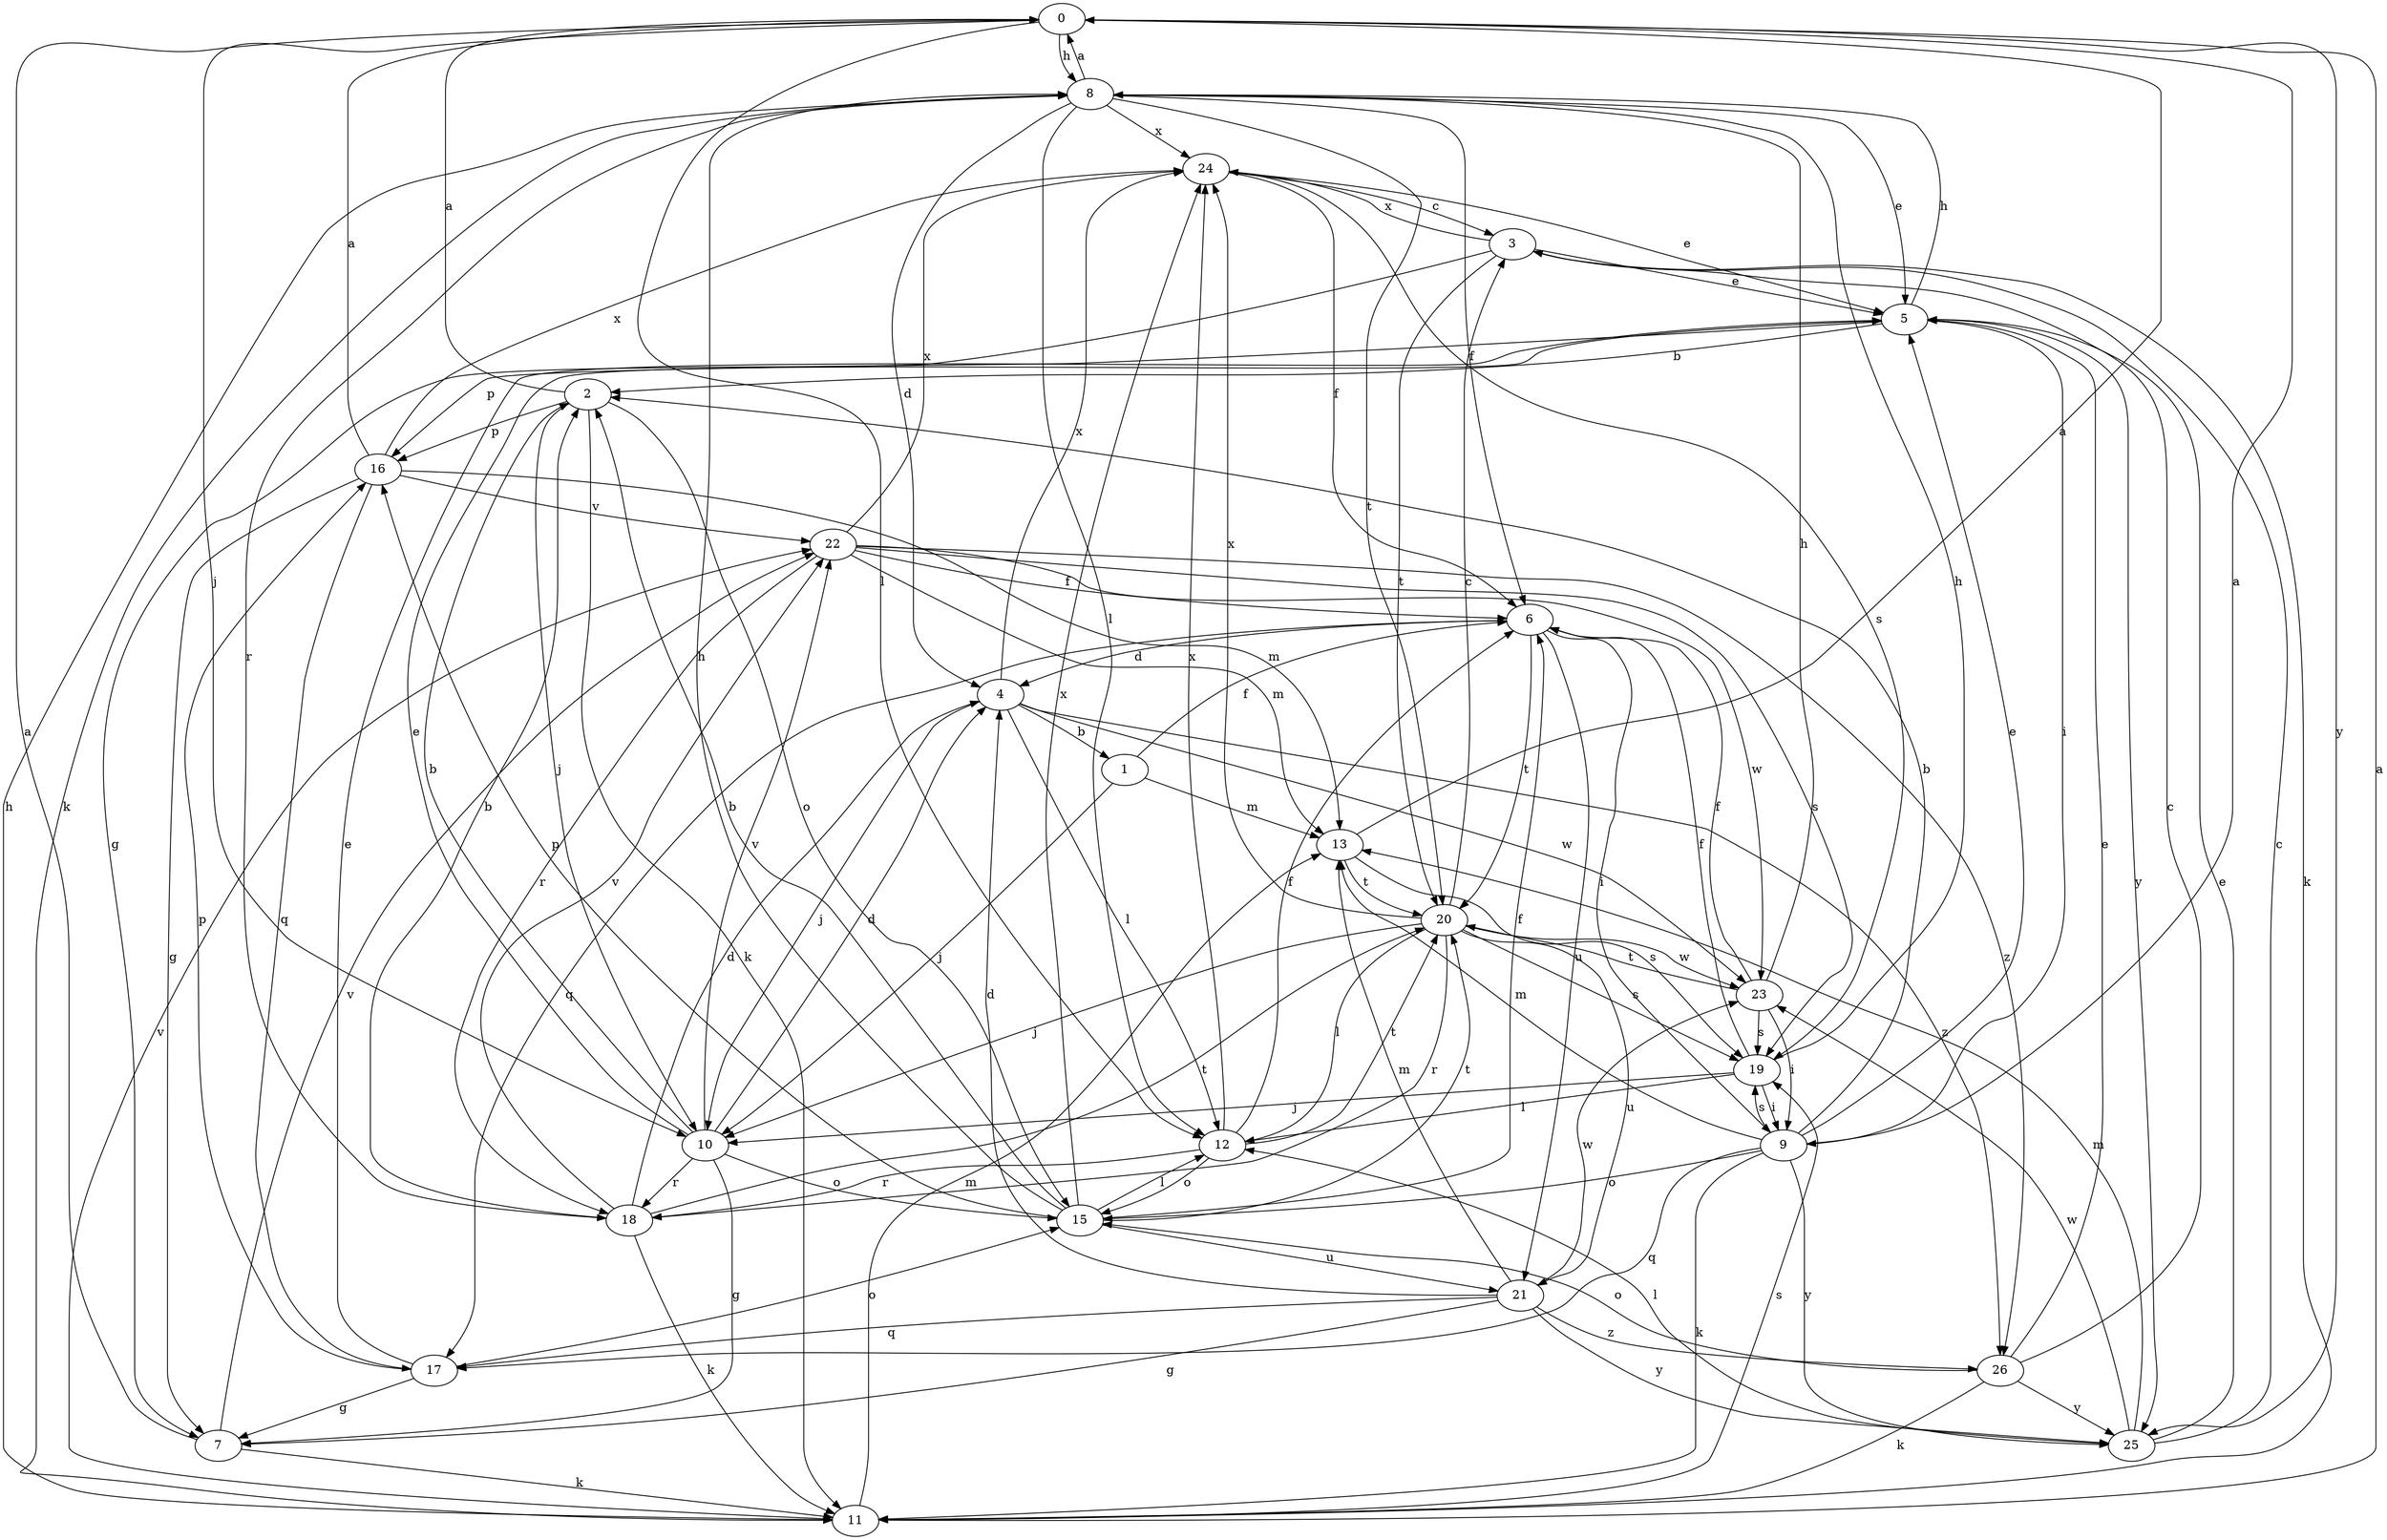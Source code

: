 strict digraph  {
0;
1;
2;
3;
4;
5;
6;
7;
8;
9;
10;
11;
12;
13;
15;
16;
17;
18;
19;
20;
21;
22;
23;
24;
25;
26;
0 -> 8  [label=h];
0 -> 10  [label=j];
0 -> 12  [label=l];
0 -> 25  [label=y];
1 -> 6  [label=f];
1 -> 10  [label=j];
1 -> 13  [label=m];
2 -> 0  [label=a];
2 -> 10  [label=j];
2 -> 11  [label=k];
2 -> 15  [label=o];
2 -> 16  [label=p];
3 -> 5  [label=e];
3 -> 7  [label=g];
3 -> 11  [label=k];
3 -> 20  [label=t];
3 -> 24  [label=x];
4 -> 1  [label=b];
4 -> 10  [label=j];
4 -> 12  [label=l];
4 -> 23  [label=w];
4 -> 24  [label=x];
4 -> 26  [label=z];
5 -> 2  [label=b];
5 -> 8  [label=h];
5 -> 9  [label=i];
5 -> 16  [label=p];
5 -> 25  [label=y];
6 -> 4  [label=d];
6 -> 9  [label=i];
6 -> 17  [label=q];
6 -> 20  [label=t];
6 -> 21  [label=u];
7 -> 0  [label=a];
7 -> 11  [label=k];
7 -> 22  [label=v];
8 -> 0  [label=a];
8 -> 4  [label=d];
8 -> 5  [label=e];
8 -> 6  [label=f];
8 -> 11  [label=k];
8 -> 12  [label=l];
8 -> 18  [label=r];
8 -> 20  [label=t];
8 -> 24  [label=x];
9 -> 0  [label=a];
9 -> 2  [label=b];
9 -> 5  [label=e];
9 -> 11  [label=k];
9 -> 13  [label=m];
9 -> 15  [label=o];
9 -> 17  [label=q];
9 -> 19  [label=s];
9 -> 25  [label=y];
10 -> 2  [label=b];
10 -> 4  [label=d];
10 -> 5  [label=e];
10 -> 7  [label=g];
10 -> 15  [label=o];
10 -> 18  [label=r];
10 -> 22  [label=v];
11 -> 0  [label=a];
11 -> 8  [label=h];
11 -> 13  [label=m];
11 -> 19  [label=s];
11 -> 22  [label=v];
12 -> 6  [label=f];
12 -> 15  [label=o];
12 -> 18  [label=r];
12 -> 20  [label=t];
12 -> 24  [label=x];
13 -> 0  [label=a];
13 -> 19  [label=s];
13 -> 20  [label=t];
15 -> 2  [label=b];
15 -> 6  [label=f];
15 -> 8  [label=h];
15 -> 12  [label=l];
15 -> 16  [label=p];
15 -> 20  [label=t];
15 -> 21  [label=u];
15 -> 24  [label=x];
16 -> 0  [label=a];
16 -> 7  [label=g];
16 -> 13  [label=m];
16 -> 17  [label=q];
16 -> 22  [label=v];
16 -> 24  [label=x];
17 -> 5  [label=e];
17 -> 7  [label=g];
17 -> 15  [label=o];
17 -> 16  [label=p];
18 -> 2  [label=b];
18 -> 4  [label=d];
18 -> 11  [label=k];
18 -> 20  [label=t];
18 -> 22  [label=v];
19 -> 6  [label=f];
19 -> 8  [label=h];
19 -> 9  [label=i];
19 -> 10  [label=j];
19 -> 12  [label=l];
20 -> 3  [label=c];
20 -> 10  [label=j];
20 -> 12  [label=l];
20 -> 18  [label=r];
20 -> 19  [label=s];
20 -> 21  [label=u];
20 -> 23  [label=w];
20 -> 24  [label=x];
21 -> 4  [label=d];
21 -> 7  [label=g];
21 -> 13  [label=m];
21 -> 17  [label=q];
21 -> 23  [label=w];
21 -> 25  [label=y];
21 -> 26  [label=z];
22 -> 6  [label=f];
22 -> 13  [label=m];
22 -> 18  [label=r];
22 -> 19  [label=s];
22 -> 23  [label=w];
22 -> 24  [label=x];
22 -> 26  [label=z];
23 -> 6  [label=f];
23 -> 8  [label=h];
23 -> 9  [label=i];
23 -> 19  [label=s];
23 -> 20  [label=t];
24 -> 3  [label=c];
24 -> 5  [label=e];
24 -> 6  [label=f];
24 -> 19  [label=s];
25 -> 3  [label=c];
25 -> 5  [label=e];
25 -> 12  [label=l];
25 -> 13  [label=m];
25 -> 23  [label=w];
26 -> 3  [label=c];
26 -> 5  [label=e];
26 -> 11  [label=k];
26 -> 15  [label=o];
26 -> 25  [label=y];
}
